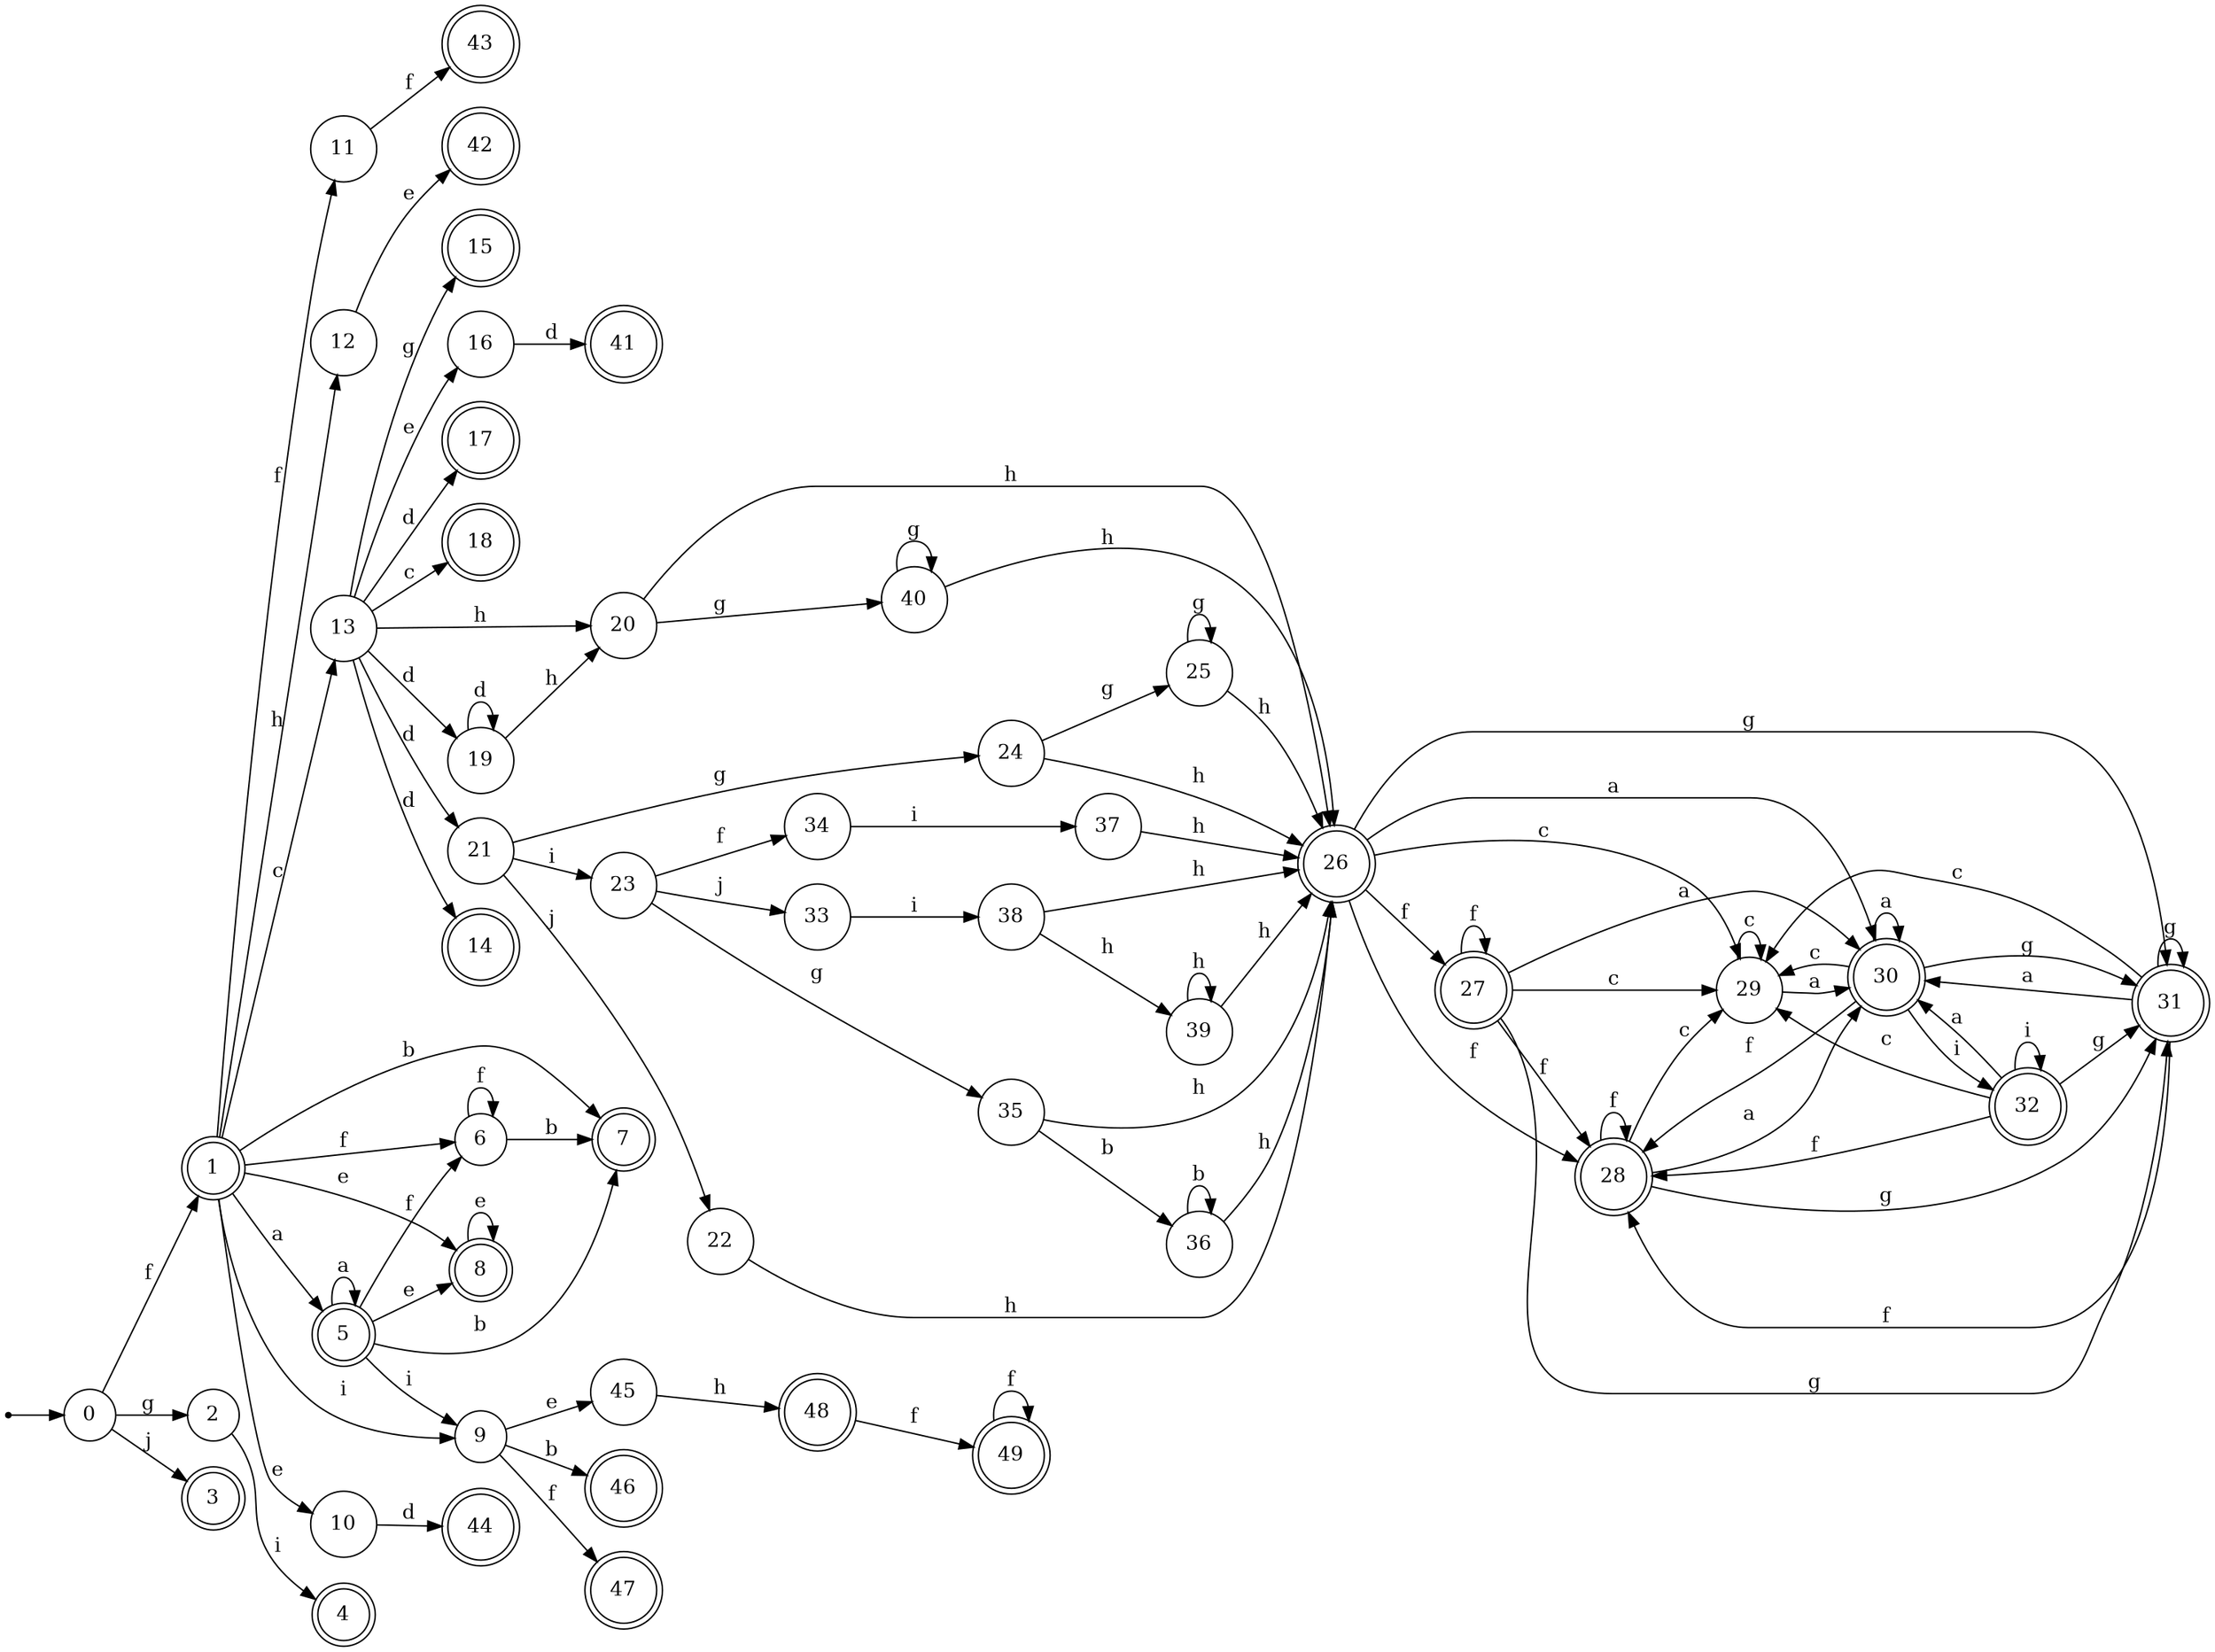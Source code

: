 digraph finite_state_machine {
rankdir=LR;
size="20,20";
node [shape = point]; "dummy0"
node [shape = circle]; "0";
"dummy0" -> "0";
node [shape = doublecircle]; "1";node [shape = circle]; "2";
node [shape = doublecircle]; "3";node [shape = doublecircle]; "4";node [shape = doublecircle]; "5";node [shape = circle]; "6";
node [shape = doublecircle]; "7";node [shape = doublecircle]; "8";node [shape = circle]; "9";
node [shape = circle]; "10";
node [shape = circle]; "11";
node [shape = circle]; "12";
node [shape = circle]; "13";
node [shape = doublecircle]; "14";node [shape = doublecircle]; "15";node [shape = circle]; "16";
node [shape = doublecircle]; "17";node [shape = doublecircle]; "18";node [shape = circle]; "19";
node [shape = circle]; "20";
node [shape = circle]; "21";
node [shape = circle]; "22";
node [shape = circle]; "23";
node [shape = circle]; "24";
node [shape = circle]; "25";
node [shape = doublecircle]; "26";node [shape = doublecircle]; "27";node [shape = doublecircle]; "28";node [shape = circle]; "29";
node [shape = doublecircle]; "30";node [shape = doublecircle]; "31";node [shape = doublecircle]; "32";node [shape = circle]; "33";
node [shape = circle]; "34";
node [shape = circle]; "35";
node [shape = circle]; "36";
node [shape = circle]; "37";
node [shape = circle]; "38";
node [shape = circle]; "39";
node [shape = circle]; "40";
node [shape = doublecircle]; "41";node [shape = doublecircle]; "42";node [shape = doublecircle]; "43";node [shape = doublecircle]; "44";node [shape = circle]; "45";
node [shape = doublecircle]; "46";node [shape = doublecircle]; "47";node [shape = doublecircle]; "48";node [shape = doublecircle]; "49";"0" -> "1" [label = "f"];
 "0" -> "2" [label = "g"];
 "0" -> "3" [label = "j"];
 "2" -> "4" [label = "i"];
 "1" -> "5" [label = "a"];
 "1" -> "11" [label = "f"];
 "1" -> "6" [label = "f"];
 "1" -> "7" [label = "b"];
 "1" -> "8" [label = "e"];
 "1" -> "10" [label = "e"];
 "1" -> "9" [label = "i"];
 "1" -> "12" [label = "h"];
 "1" -> "13" [label = "c"];
 "13" -> "17" [label = "d"];
 "13" -> "19" [label = "d"];
 "13" -> "21" [label = "d"];
 "13" -> "14" [label = "d"];
 "13" -> "15" [label = "g"];
 "13" -> "16" [label = "e"];
 "13" -> "18" [label = "c"];
 "13" -> "20" [label = "h"];
 "21" -> "22" [label = "j"];
 "21" -> "23" [label = "i"];
 "21" -> "24" [label = "g"];
 "24" -> "25" [label = "g"];
 "24" -> "26" [label = "h"];
 "26" -> "27" [label = "f"];
 "26" -> "28" [label = "f"];
 "26" -> "29" [label = "c"];
 "26" -> "30" [label = "a"];
 "26" -> "31" [label = "g"];
 "31" -> "31" [label = "g"];
 "31" -> "28" [label = "f"];
 "31" -> "29" [label = "c"];
 "31" -> "30" [label = "a"];
 "30" -> "30" [label = "a"];
 "30" -> "29" [label = "c"];
 "30" -> "32" [label = "i"];
 "30" -> "28" [label = "f"];
 "30" -> "31" [label = "g"];
 "32" -> "32" [label = "i"];
 "32" -> "29" [label = "c"];
 "32" -> "30" [label = "a"];
 "32" -> "28" [label = "f"];
 "32" -> "31" [label = "g"];
 "29" -> "29" [label = "c"];
 "29" -> "30" [label = "a"];
 "28" -> "28" [label = "f"];
 "28" -> "29" [label = "c"];
 "28" -> "30" [label = "a"];
 "28" -> "31" [label = "g"];
 "27" -> "27" [label = "f"];
 "27" -> "28" [label = "f"];
 "27" -> "29" [label = "c"];
 "27" -> "30" [label = "a"];
 "27" -> "31" [label = "g"];
 "25" -> "25" [label = "g"];
 "25" -> "26" [label = "h"];
 "23" -> "33" [label = "j"];
 "23" -> "34" [label = "f"];
 "23" -> "35" [label = "g"];
 "35" -> "36" [label = "b"];
 "35" -> "26" [label = "h"];
 "36" -> "36" [label = "b"];
 "36" -> "26" [label = "h"];
 "34" -> "37" [label = "i"];
 "37" -> "26" [label = "h"];
 "33" -> "38" [label = "i"];
 "38" -> "26" [label = "h"];
 "38" -> "39" [label = "h"];
 "39" -> "26" [label = "h"];
 "39" -> "39" [label = "h"];
 "22" -> "26" [label = "h"];
 "20" -> "40" [label = "g"];
 "20" -> "26" [label = "h"];
 "40" -> "40" [label = "g"];
 "40" -> "26" [label = "h"];
 "19" -> "19" [label = "d"];
 "19" -> "20" [label = "h"];
 "16" -> "41" [label = "d"];
 "12" -> "42" [label = "e"];
 "11" -> "43" [label = "f"];
 "10" -> "44" [label = "d"];
 "9" -> "45" [label = "e"];
 "9" -> "46" [label = "b"];
 "9" -> "47" [label = "f"];
 "45" -> "48" [label = "h"];
 "48" -> "49" [label = "f"];
 "49" -> "49" [label = "f"];
 "8" -> "8" [label = "e"];
 "6" -> "6" [label = "f"];
 "6" -> "7" [label = "b"];
 "5" -> "5" [label = "a"];
 "5" -> "6" [label = "f"];
 "5" -> "7" [label = "b"];
 "5" -> "8" [label = "e"];
 "5" -> "9" [label = "i"];
 }
